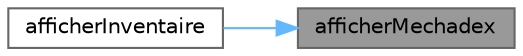 digraph "afficherMechadex"
{
 // LATEX_PDF_SIZE
  bgcolor="transparent";
  edge [fontname=Helvetica,fontsize=10,labelfontname=Helvetica,labelfontsize=10];
  node [fontname=Helvetica,fontsize=10,shape=box,height=0.2,width=0.4];
  rankdir="RL";
  Node1 [id="Node000001",label="afficherMechadex",height=0.2,width=0.4,color="gray40", fillcolor="grey60", style="filled", fontcolor="black",tooltip="Affiche le Mechadex du joueur, listant tous ses Méchas capturés."];
  Node1 -> Node2 [id="edge2_Node000001_Node000002",dir="back",color="steelblue1",style="solid",tooltip=" "];
  Node2 [id="Node000002",label="afficherInventaire",height=0.2,width=0.4,color="grey40", fillcolor="white", style="filled",URL="$affichage_8c.html#a17c5a7569d3f699b38d5124f198e916a",tooltip="Affiche l'inventaire du joueur et permet d'utiliser certains objets."];
}
